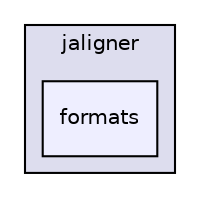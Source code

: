 digraph "java/jaligner/formats" {
  compound=true
  node [ fontsize="10", fontname="Helvetica"];
  edge [ labelfontsize="10", labelfontname="Helvetica"];
  subgraph clusterdir_c17c136ee8cc04f76d688c588acae175 {
    graph [ bgcolor="#ddddee", pencolor="black", label="jaligner" fontname="Helvetica", fontsize="10", URL="dir_c17c136ee8cc04f76d688c588acae175.html"]
  dir_740b1ec4dfd134cd3c6e2ca752d7cb87 [shape=box, label="formats", style="filled", fillcolor="#eeeeff", pencolor="black", URL="dir_740b1ec4dfd134cd3c6e2ca752d7cb87.html"];
  }
}
